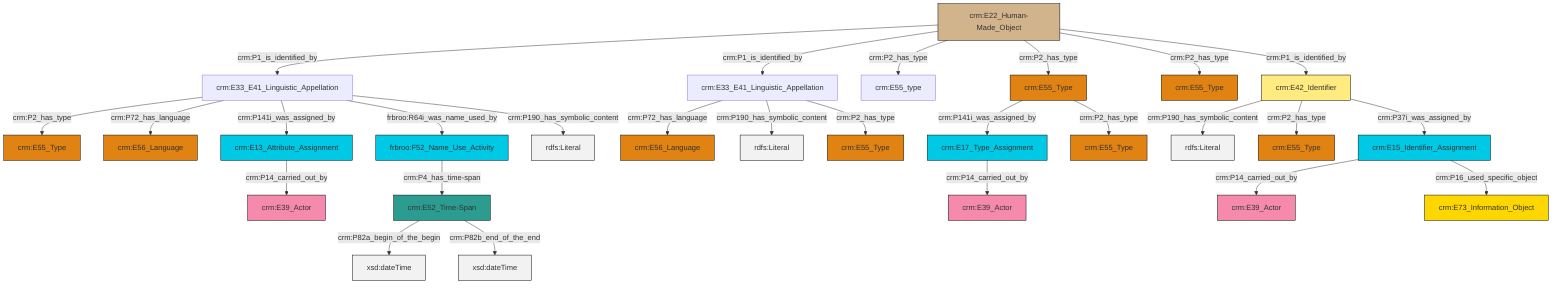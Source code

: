 graph TD
classDef Literal fill:#f2f2f2,stroke:#000000;
classDef CRM_Entity fill:#FFFFFF,stroke:#000000;
classDef Temporal_Entity fill:#00C9E6, stroke:#000000;
classDef Type fill:#E18312, stroke:#000000;
classDef Time-Span fill:#2C9C91, stroke:#000000;
classDef Appellation fill:#FFEB7F, stroke:#000000;
classDef Place fill:#008836, stroke:#000000;
classDef Persistent_Item fill:#B266B2, stroke:#000000;
classDef Conceptual_Object fill:#FFD700, stroke:#000000;
classDef Physical_Thing fill:#D2B48C, stroke:#000000;
classDef Actor fill:#f58aad, stroke:#000000;
classDef PC_Classes fill:#4ce600, stroke:#000000;
classDef Multi fill:#cccccc,stroke:#000000;

0["crm:E15_Identifier_Assignment"]:::Temporal_Entity -->|crm:P14_carried_out_by| 1["crm:E39_Actor"]:::Actor
6["crm:E22_Human-Made_Object"]:::Physical_Thing -->|crm:P1_is_identified_by| 7["crm:E33_E41_Linguistic_Appellation"]:::Default
8["crm:E42_Identifier"]:::Appellation -->|crm:P190_has_symbolic_content| 9[rdfs:Literal]:::Literal
7["crm:E33_E41_Linguistic_Appellation"]:::Default -->|crm:P2_has_type| 15["crm:E55_Type"]:::Type
8["crm:E42_Identifier"]:::Appellation -->|crm:P2_has_type| 12["crm:E55_Type"]:::Type
6["crm:E22_Human-Made_Object"]:::Physical_Thing -->|crm:P1_is_identified_by| 18["crm:E33_E41_Linguistic_Appellation"]:::Default
6["crm:E22_Human-Made_Object"]:::Physical_Thing -->|crm:P2_has_type| 10["crm:E55_type"]:::Default
8["crm:E42_Identifier"]:::Appellation -->|crm:P37i_was_assigned_by| 0["crm:E15_Identifier_Assignment"]:::Temporal_Entity
7["crm:E33_E41_Linguistic_Appellation"]:::Default -->|crm:P72_has_language| 19["crm:E56_Language"]:::Type
16["crm:E55_Type"]:::Type -->|crm:P141i_was_assigned_by| 25["crm:E17_Type_Assignment"]:::Temporal_Entity
7["crm:E33_E41_Linguistic_Appellation"]:::Default -->|crm:P141i_was_assigned_by| 26["crm:E13_Attribute_Assignment"]:::Temporal_Entity
7["crm:E33_E41_Linguistic_Appellation"]:::Default -->|frbroo:R64i_was_name_used_by| 27["frbroo:F52_Name_Use_Activity"]:::Temporal_Entity
6["crm:E22_Human-Made_Object"]:::Physical_Thing -->|crm:P2_has_type| 16["crm:E55_Type"]:::Type
22["crm:E52_Time-Span"]:::Time-Span -->|crm:P82a_begin_of_the_begin| 30[xsd:dateTime]:::Literal
18["crm:E33_E41_Linguistic_Appellation"]:::Default -->|crm:P72_has_language| 2["crm:E56_Language"]:::Type
6["crm:E22_Human-Made_Object"]:::Physical_Thing -->|crm:P2_has_type| 4["crm:E55_Type"]:::Type
0["crm:E15_Identifier_Assignment"]:::Temporal_Entity -->|crm:P16_used_specific_object| 32["crm:E73_Information_Object"]:::Conceptual_Object
7["crm:E33_E41_Linguistic_Appellation"]:::Default -->|crm:P190_has_symbolic_content| 33[rdfs:Literal]:::Literal
18["crm:E33_E41_Linguistic_Appellation"]:::Default -->|crm:P190_has_symbolic_content| 39[rdfs:Literal]:::Literal
16["crm:E55_Type"]:::Type -->|crm:P2_has_type| 35["crm:E55_Type"]:::Type
6["crm:E22_Human-Made_Object"]:::Physical_Thing -->|crm:P1_is_identified_by| 8["crm:E42_Identifier"]:::Appellation
25["crm:E17_Type_Assignment"]:::Temporal_Entity -->|crm:P14_carried_out_by| 43["crm:E39_Actor"]:::Actor
18["crm:E33_E41_Linguistic_Appellation"]:::Default -->|crm:P2_has_type| 20["crm:E55_Type"]:::Type
22["crm:E52_Time-Span"]:::Time-Span -->|crm:P82b_end_of_the_end| 44[xsd:dateTime]:::Literal
26["crm:E13_Attribute_Assignment"]:::Temporal_Entity -->|crm:P14_carried_out_by| 46["crm:E39_Actor"]:::Actor
27["frbroo:F52_Name_Use_Activity"]:::Temporal_Entity -->|crm:P4_has_time-span| 22["crm:E52_Time-Span"]:::Time-Span